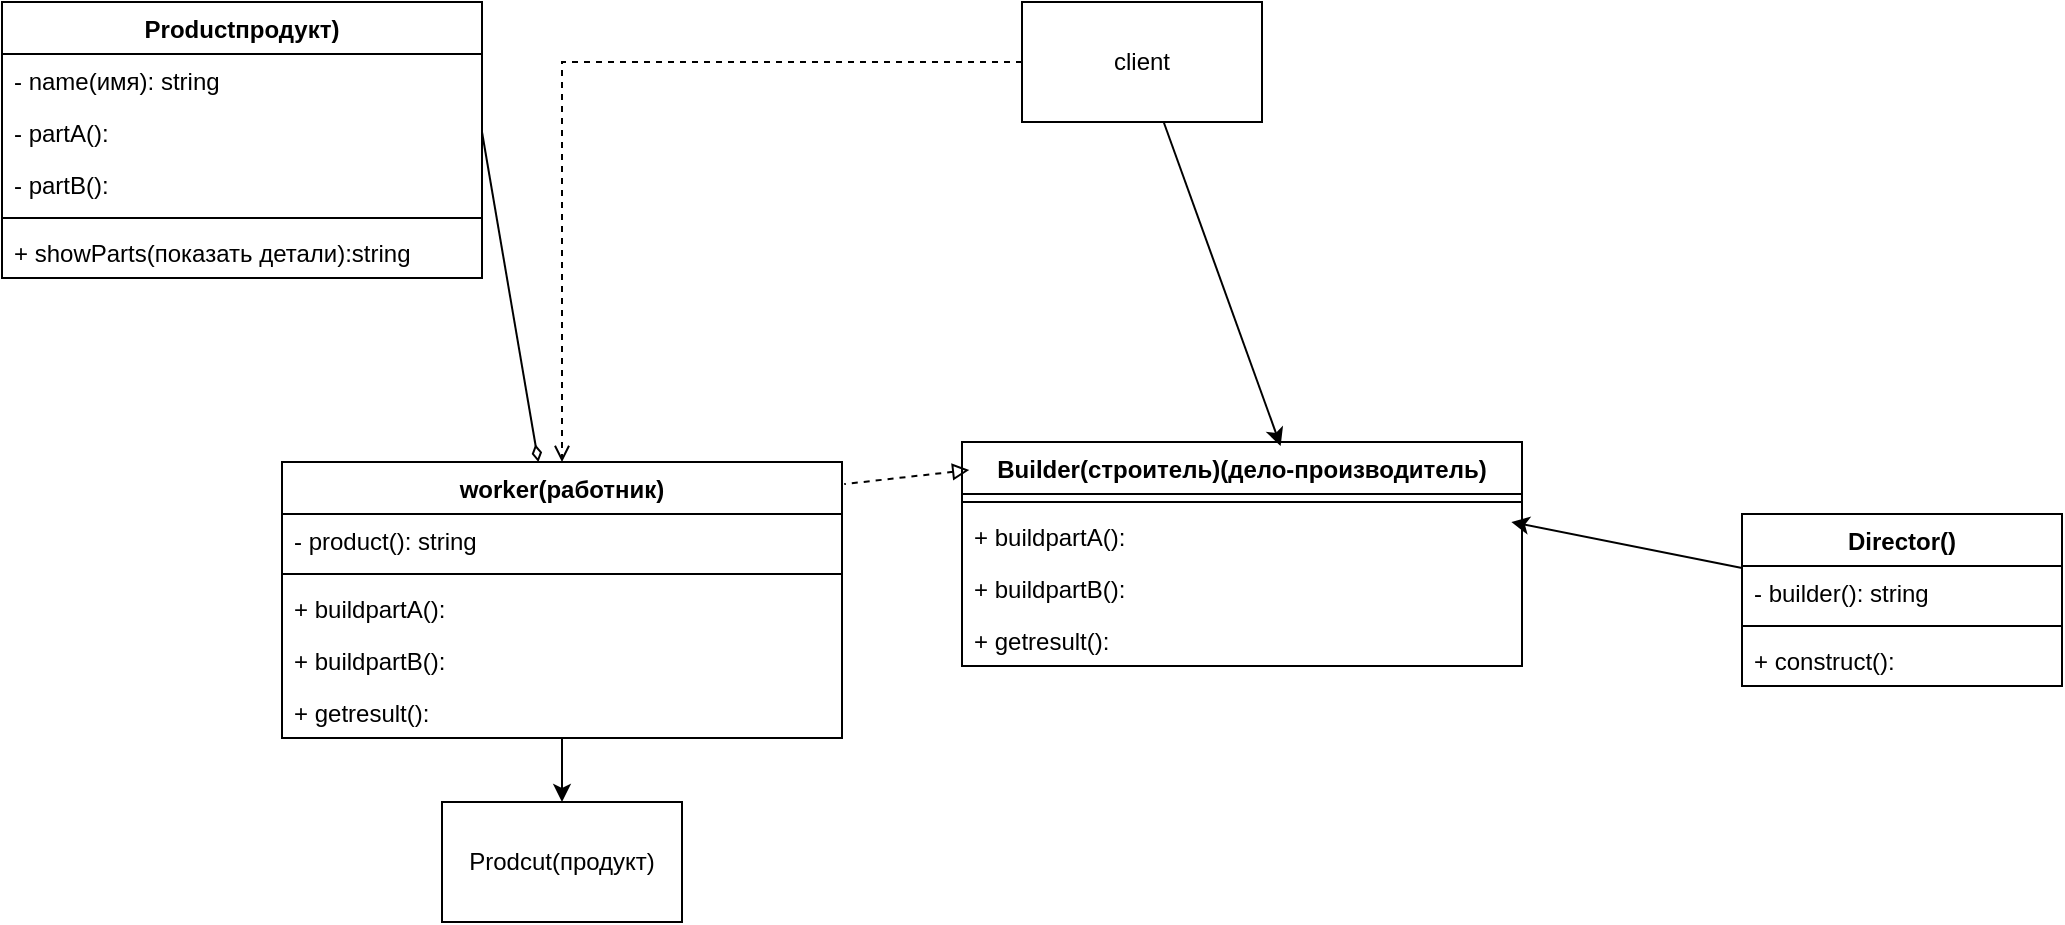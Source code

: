 <mxfile version="26.2.9">
  <diagram name="Страница — 1" id="bZYMWpIc8hOBfkwjCkiK">
    <mxGraphModel dx="1420" dy="794" grid="1" gridSize="10" guides="1" tooltips="1" connect="1" arrows="1" fold="1" page="1" pageScale="1" pageWidth="827" pageHeight="1169" math="0" shadow="0">
      <root>
        <mxCell id="0" />
        <mxCell id="1" parent="0" />
        <mxCell id="S8JmRoaQsthpHrvXO2jA-1" value="Productпродукт)" style="swimlane;fontStyle=1;align=center;verticalAlign=top;childLayout=stackLayout;horizontal=1;startSize=26;horizontalStack=0;resizeParent=1;resizeParentMax=0;resizeLast=0;collapsible=1;marginBottom=0;whiteSpace=wrap;html=1;" vertex="1" parent="1">
          <mxGeometry x="20" y="20" width="240" height="138" as="geometry" />
        </mxCell>
        <mxCell id="S8JmRoaQsthpHrvXO2jA-2" value="- name(имя): string" style="text;strokeColor=none;fillColor=none;align=left;verticalAlign=top;spacingLeft=4;spacingRight=4;overflow=hidden;rotatable=0;points=[[0,0.5],[1,0.5]];portConstraint=eastwest;whiteSpace=wrap;html=1;" vertex="1" parent="S8JmRoaQsthpHrvXO2jA-1">
          <mxGeometry y="26" width="240" height="26" as="geometry" />
        </mxCell>
        <mxCell id="S8JmRoaQsthpHrvXO2jA-18" value="- partA():&amp;nbsp;" style="text;strokeColor=none;fillColor=none;align=left;verticalAlign=top;spacingLeft=4;spacingRight=4;overflow=hidden;rotatable=0;points=[[0,0.5],[1,0.5]];portConstraint=eastwest;whiteSpace=wrap;html=1;" vertex="1" parent="S8JmRoaQsthpHrvXO2jA-1">
          <mxGeometry y="52" width="240" height="26" as="geometry" />
        </mxCell>
        <mxCell id="S8JmRoaQsthpHrvXO2jA-17" value="- partB():&amp;nbsp;" style="text;strokeColor=none;fillColor=none;align=left;verticalAlign=top;spacingLeft=4;spacingRight=4;overflow=hidden;rotatable=0;points=[[0,0.5],[1,0.5]];portConstraint=eastwest;whiteSpace=wrap;html=1;" vertex="1" parent="S8JmRoaQsthpHrvXO2jA-1">
          <mxGeometry y="78" width="240" height="26" as="geometry" />
        </mxCell>
        <mxCell id="S8JmRoaQsthpHrvXO2jA-3" value="" style="line;strokeWidth=1;fillColor=none;align=left;verticalAlign=middle;spacingTop=-1;spacingLeft=3;spacingRight=3;rotatable=0;labelPosition=right;points=[];portConstraint=eastwest;strokeColor=inherit;" vertex="1" parent="S8JmRoaQsthpHrvXO2jA-1">
          <mxGeometry y="104" width="240" height="8" as="geometry" />
        </mxCell>
        <mxCell id="S8JmRoaQsthpHrvXO2jA-4" value="+ showParts(показать детали):string&amp;nbsp;" style="text;strokeColor=none;fillColor=none;align=left;verticalAlign=top;spacingLeft=4;spacingRight=4;overflow=hidden;rotatable=0;points=[[0,0.5],[1,0.5]];portConstraint=eastwest;whiteSpace=wrap;html=1;" vertex="1" parent="S8JmRoaQsthpHrvXO2jA-1">
          <mxGeometry y="112" width="240" height="26" as="geometry" />
        </mxCell>
        <mxCell id="S8JmRoaQsthpHrvXO2jA-37" style="edgeStyle=orthogonalEdgeStyle;rounded=0;orthogonalLoop=1;jettySize=auto;html=1;entryX=0.5;entryY=0;entryDx=0;entryDy=0;" edge="1" parent="1" source="S8JmRoaQsthpHrvXO2jA-5" target="S8JmRoaQsthpHrvXO2jA-23">
          <mxGeometry relative="1" as="geometry" />
        </mxCell>
        <mxCell id="S8JmRoaQsthpHrvXO2jA-5" value="worker(работник)" style="swimlane;fontStyle=1;align=center;verticalAlign=top;childLayout=stackLayout;horizontal=1;startSize=26;horizontalStack=0;resizeParent=1;resizeParentMax=0;resizeLast=0;collapsible=1;marginBottom=0;whiteSpace=wrap;html=1;" vertex="1" parent="1">
          <mxGeometry x="160" y="250" width="280" height="138" as="geometry" />
        </mxCell>
        <mxCell id="S8JmRoaQsthpHrvXO2jA-6" value="- product(): string" style="text;strokeColor=none;fillColor=none;align=left;verticalAlign=top;spacingLeft=4;spacingRight=4;overflow=hidden;rotatable=0;points=[[0,0.5],[1,0.5]];portConstraint=eastwest;whiteSpace=wrap;html=1;" vertex="1" parent="S8JmRoaQsthpHrvXO2jA-5">
          <mxGeometry y="26" width="280" height="26" as="geometry" />
        </mxCell>
        <mxCell id="S8JmRoaQsthpHrvXO2jA-7" value="" style="line;strokeWidth=1;fillColor=none;align=left;verticalAlign=middle;spacingTop=-1;spacingLeft=3;spacingRight=3;rotatable=0;labelPosition=right;points=[];portConstraint=eastwest;strokeColor=inherit;" vertex="1" parent="S8JmRoaQsthpHrvXO2jA-5">
          <mxGeometry y="52" width="280" height="8" as="geometry" />
        </mxCell>
        <mxCell id="S8JmRoaQsthpHrvXO2jA-8" value="+ buildpartA():" style="text;strokeColor=none;fillColor=none;align=left;verticalAlign=top;spacingLeft=4;spacingRight=4;overflow=hidden;rotatable=0;points=[[0,0.5],[1,0.5]];portConstraint=eastwest;whiteSpace=wrap;html=1;" vertex="1" parent="S8JmRoaQsthpHrvXO2jA-5">
          <mxGeometry y="60" width="280" height="26" as="geometry" />
        </mxCell>
        <mxCell id="S8JmRoaQsthpHrvXO2jA-34" value="+ buildpartB():" style="text;strokeColor=none;fillColor=none;align=left;verticalAlign=top;spacingLeft=4;spacingRight=4;overflow=hidden;rotatable=0;points=[[0,0.5],[1,0.5]];portConstraint=eastwest;whiteSpace=wrap;html=1;" vertex="1" parent="S8JmRoaQsthpHrvXO2jA-5">
          <mxGeometry y="86" width="280" height="26" as="geometry" />
        </mxCell>
        <mxCell id="S8JmRoaQsthpHrvXO2jA-33" value="+ getresult():" style="text;strokeColor=none;fillColor=none;align=left;verticalAlign=top;spacingLeft=4;spacingRight=4;overflow=hidden;rotatable=0;points=[[0,0.5],[1,0.5]];portConstraint=eastwest;whiteSpace=wrap;html=1;" vertex="1" parent="S8JmRoaQsthpHrvXO2jA-5">
          <mxGeometry y="112" width="280" height="26" as="geometry" />
        </mxCell>
        <mxCell id="S8JmRoaQsthpHrvXO2jA-9" value="Builder(строитель)(дело-производитель)" style="swimlane;fontStyle=1;align=center;verticalAlign=top;childLayout=stackLayout;horizontal=1;startSize=26;horizontalStack=0;resizeParent=1;resizeParentMax=0;resizeLast=0;collapsible=1;marginBottom=0;whiteSpace=wrap;html=1;" vertex="1" parent="1">
          <mxGeometry x="500" y="240" width="280" height="112" as="geometry" />
        </mxCell>
        <mxCell id="S8JmRoaQsthpHrvXO2jA-11" value="" style="line;strokeWidth=1;fillColor=none;align=left;verticalAlign=middle;spacingTop=-1;spacingLeft=3;spacingRight=3;rotatable=0;labelPosition=right;points=[];portConstraint=eastwest;strokeColor=inherit;" vertex="1" parent="S8JmRoaQsthpHrvXO2jA-9">
          <mxGeometry y="26" width="280" height="8" as="geometry" />
        </mxCell>
        <mxCell id="S8JmRoaQsthpHrvXO2jA-12" value="+ buildpartA():" style="text;strokeColor=none;fillColor=none;align=left;verticalAlign=top;spacingLeft=4;spacingRight=4;overflow=hidden;rotatable=0;points=[[0,0.5],[1,0.5]];portConstraint=eastwest;whiteSpace=wrap;html=1;" vertex="1" parent="S8JmRoaQsthpHrvXO2jA-9">
          <mxGeometry y="34" width="280" height="26" as="geometry" />
        </mxCell>
        <mxCell id="S8JmRoaQsthpHrvXO2jA-26" value="+ buildpartB():" style="text;strokeColor=none;fillColor=none;align=left;verticalAlign=top;spacingLeft=4;spacingRight=4;overflow=hidden;rotatable=0;points=[[0,0.5],[1,0.5]];portConstraint=eastwest;whiteSpace=wrap;html=1;" vertex="1" parent="S8JmRoaQsthpHrvXO2jA-9">
          <mxGeometry y="60" width="280" height="26" as="geometry" />
        </mxCell>
        <mxCell id="S8JmRoaQsthpHrvXO2jA-25" value="+ getresult():" style="text;strokeColor=none;fillColor=none;align=left;verticalAlign=top;spacingLeft=4;spacingRight=4;overflow=hidden;rotatable=0;points=[[0,0.5],[1,0.5]];portConstraint=eastwest;whiteSpace=wrap;html=1;" vertex="1" parent="S8JmRoaQsthpHrvXO2jA-9">
          <mxGeometry y="86" width="280" height="26" as="geometry" />
        </mxCell>
        <mxCell id="S8JmRoaQsthpHrvXO2jA-13" value="Director()" style="swimlane;fontStyle=1;align=center;verticalAlign=top;childLayout=stackLayout;horizontal=1;startSize=26;horizontalStack=0;resizeParent=1;resizeParentMax=0;resizeLast=0;collapsible=1;marginBottom=0;whiteSpace=wrap;html=1;" vertex="1" parent="1">
          <mxGeometry x="890" y="276" width="160" height="86" as="geometry" />
        </mxCell>
        <mxCell id="S8JmRoaQsthpHrvXO2jA-14" value="- builder(): string" style="text;strokeColor=none;fillColor=none;align=left;verticalAlign=top;spacingLeft=4;spacingRight=4;overflow=hidden;rotatable=0;points=[[0,0.5],[1,0.5]];portConstraint=eastwest;whiteSpace=wrap;html=1;" vertex="1" parent="S8JmRoaQsthpHrvXO2jA-13">
          <mxGeometry y="26" width="160" height="26" as="geometry" />
        </mxCell>
        <mxCell id="S8JmRoaQsthpHrvXO2jA-15" value="" style="line;strokeWidth=1;fillColor=none;align=left;verticalAlign=middle;spacingTop=-1;spacingLeft=3;spacingRight=3;rotatable=0;labelPosition=right;points=[];portConstraint=eastwest;strokeColor=inherit;" vertex="1" parent="S8JmRoaQsthpHrvXO2jA-13">
          <mxGeometry y="52" width="160" height="8" as="geometry" />
        </mxCell>
        <mxCell id="S8JmRoaQsthpHrvXO2jA-16" value="+ construct():" style="text;strokeColor=none;fillColor=none;align=left;verticalAlign=top;spacingLeft=4;spacingRight=4;overflow=hidden;rotatable=0;points=[[0,0.5],[1,0.5]];portConstraint=eastwest;whiteSpace=wrap;html=1;" vertex="1" parent="S8JmRoaQsthpHrvXO2jA-13">
          <mxGeometry y="60" width="160" height="26" as="geometry" />
        </mxCell>
        <mxCell id="S8JmRoaQsthpHrvXO2jA-23" value="Prodcut(продукт)" style="rounded=0;whiteSpace=wrap;html=1;" vertex="1" parent="1">
          <mxGeometry x="240" y="420" width="120" height="60" as="geometry" />
        </mxCell>
        <mxCell id="S8JmRoaQsthpHrvXO2jA-27" value="" style="endArrow=diamondThin;html=1;rounded=0;exitX=1;exitY=0.5;exitDx=0;exitDy=0;endFill=0;" edge="1" parent="1" source="S8JmRoaQsthpHrvXO2jA-18" target="S8JmRoaQsthpHrvXO2jA-5">
          <mxGeometry width="50" height="50" relative="1" as="geometry">
            <mxPoint x="230" y="190" as="sourcePoint" />
            <mxPoint x="280" y="140" as="targetPoint" />
          </mxGeometry>
        </mxCell>
        <mxCell id="S8JmRoaQsthpHrvXO2jA-30" value="" style="endArrow=none;html=1;rounded=0;exitX=0.013;exitY=0.125;exitDx=0;exitDy=0;exitPerimeter=0;dashed=1;startArrow=block;startFill=0;entryX=1.004;entryY=0.08;entryDx=0;entryDy=0;entryPerimeter=0;endFill=0;" edge="1" parent="1" source="S8JmRoaQsthpHrvXO2jA-9" target="S8JmRoaQsthpHrvXO2jA-5">
          <mxGeometry width="50" height="50" relative="1" as="geometry">
            <mxPoint x="530" y="280" as="sourcePoint" />
            <mxPoint x="580" y="230" as="targetPoint" />
          </mxGeometry>
        </mxCell>
        <mxCell id="S8JmRoaQsthpHrvXO2jA-36" value="" style="endArrow=classic;html=1;rounded=0;entryX=0.981;entryY=0.231;entryDx=0;entryDy=0;entryPerimeter=0;" edge="1" parent="1" source="S8JmRoaQsthpHrvXO2jA-13" target="S8JmRoaQsthpHrvXO2jA-12">
          <mxGeometry width="50" height="50" relative="1" as="geometry">
            <mxPoint x="400" y="440" as="sourcePoint" />
            <mxPoint x="450" y="390" as="targetPoint" />
          </mxGeometry>
        </mxCell>
        <mxCell id="S8JmRoaQsthpHrvXO2jA-43" style="edgeStyle=orthogonalEdgeStyle;rounded=0;orthogonalLoop=1;jettySize=auto;html=1;exitX=0;exitY=0.5;exitDx=0;exitDy=0;dashed=1;endArrow=open;endFill=0;" edge="1" parent="1" source="S8JmRoaQsthpHrvXO2jA-39" target="S8JmRoaQsthpHrvXO2jA-5">
          <mxGeometry relative="1" as="geometry" />
        </mxCell>
        <mxCell id="S8JmRoaQsthpHrvXO2jA-39" value="client" style="rounded=0;whiteSpace=wrap;html=1;" vertex="1" parent="1">
          <mxGeometry x="530" y="20" width="120" height="60" as="geometry" />
        </mxCell>
        <mxCell id="S8JmRoaQsthpHrvXO2jA-41" value="" style="endArrow=classic;html=1;rounded=0;entryX=0.569;entryY=0.018;entryDx=0;entryDy=0;entryPerimeter=0;" edge="1" parent="1" source="S8JmRoaQsthpHrvXO2jA-39" target="S8JmRoaQsthpHrvXO2jA-9">
          <mxGeometry width="50" height="50" relative="1" as="geometry">
            <mxPoint x="590" y="80" as="sourcePoint" />
            <mxPoint x="640" y="30" as="targetPoint" />
          </mxGeometry>
        </mxCell>
      </root>
    </mxGraphModel>
  </diagram>
</mxfile>
